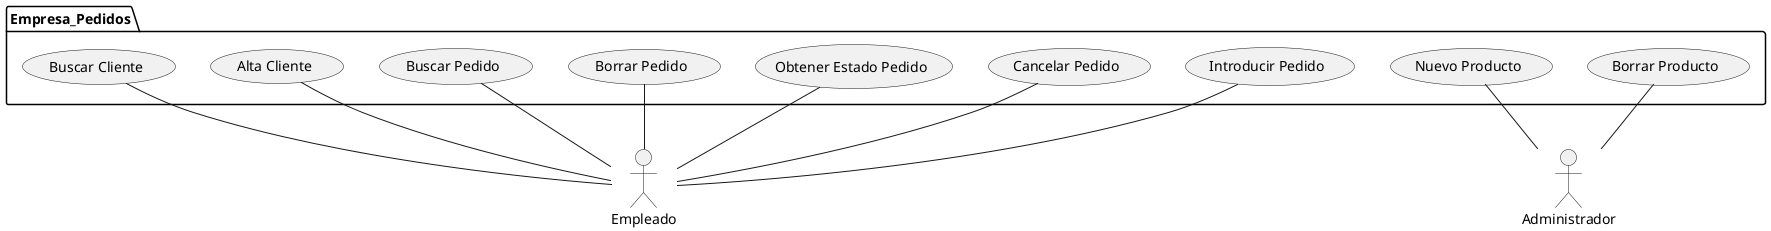@startuml

:Empleado:
:Administrador:
package Empresa_Pedidos {
    (Introducir Pedido) -- Empleado
    (Cancelar Pedido) -- Empleado
    (Obtener Estado Pedido) -- Empleado
    (Borrar Pedido) -- Empleado
    (Buscar Pedido) -- Empleado
    (Alta Cliente) -- Empleado
    (Buscar Cliente) -- Empleado
    (Nuevo Producto) -- Administrador
    (Borrar Producto) -- Administrador
}
@enduml